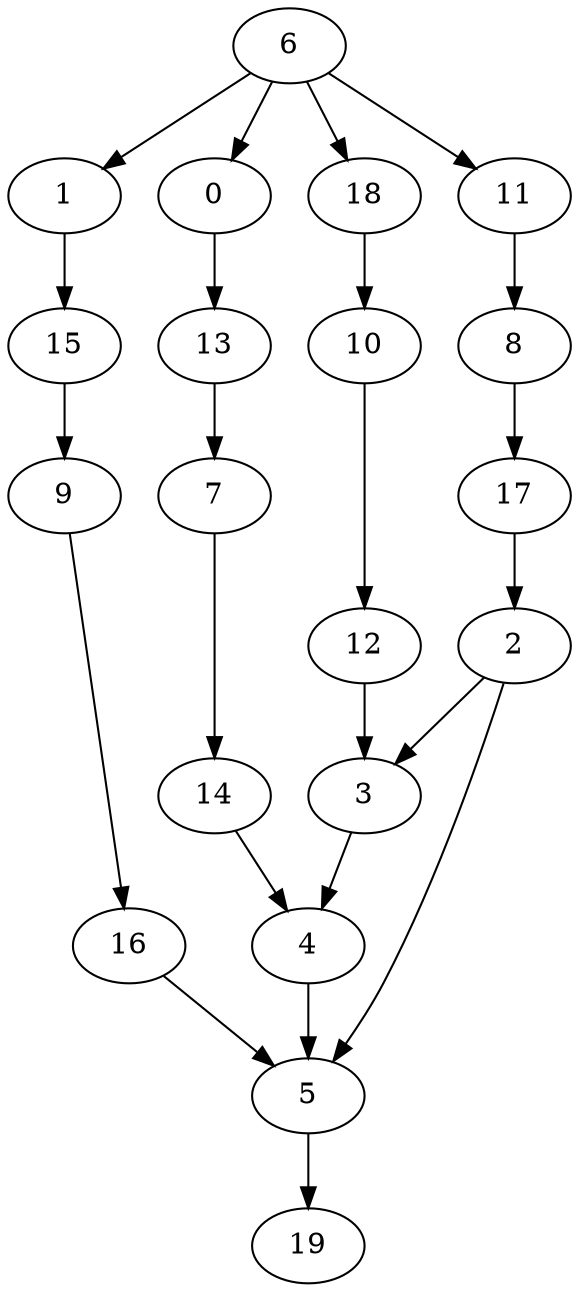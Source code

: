 digraph G {

0
1
2
3
4
5
6
7
8
9
10
11
12
13
14
15
16
17
18
19


0->13
1->15
2->3
2->5
3->4
4->5
5->19
6->18
6->11
6->0
6->1
7->14
8->17
9->16
10->12
11->8
12->3
13->7
14->4
15->9
16->5
17->2
18->10
}
